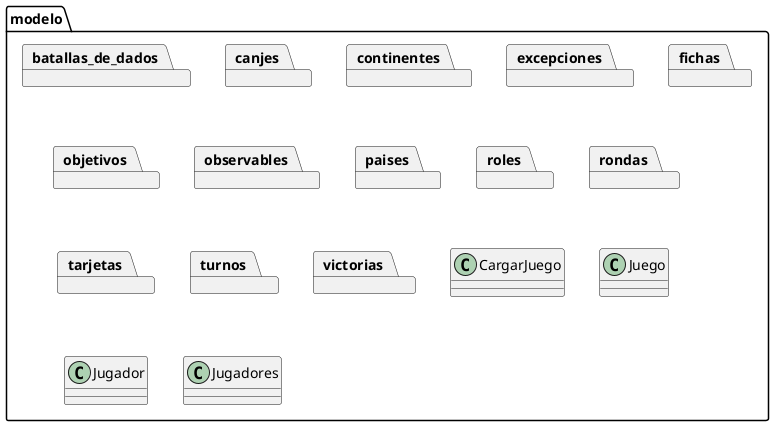 @startuml

allowmixing

package modelo {
    package batallas_de_dados
    package canjes
    package continentes
    package excepciones
    package fichas
    package objetivos
    package observables
    package paises
    package roles
    package rondas
    package tarjetas
    package turnos
    package victorias
    class CargarJuego
    class Juego
    class Jugador
    class Jugadores
}

@enduml